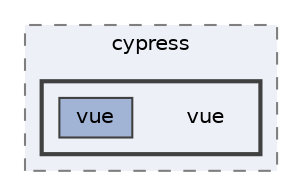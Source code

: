 digraph "C:/Users/arisc/OneDrive/Documents/GitHub/FINAL/EcoEats-Project/node_modules/cypress/vue"
{
 // LATEX_PDF_SIZE
  bgcolor="transparent";
  edge [fontname=Helvetica,fontsize=10,labelfontname=Helvetica,labelfontsize=10];
  node [fontname=Helvetica,fontsize=10,shape=box,height=0.2,width=0.4];
  compound=true
  subgraph clusterdir_d30dfff7052ec0a380fc90e430066eef {
    graph [ bgcolor="#edf0f7", pencolor="grey50", label="cypress", fontname=Helvetica,fontsize=10 style="filled,dashed", URL="dir_d30dfff7052ec0a380fc90e430066eef.html",tooltip=""]
  subgraph clusterdir_e51163bd91f6da70b71a41795d40717d {
    graph [ bgcolor="#edf0f7", pencolor="grey25", label="", fontname=Helvetica,fontsize=10 style="filled,bold", URL="dir_e51163bd91f6da70b71a41795d40717d.html",tooltip=""]
    dir_e51163bd91f6da70b71a41795d40717d [shape=plaintext, label="vue"];
  dir_fd6f6fab7f4121b201071088ab016168 [label="vue", fillcolor="#a2b4d6", color="grey25", style="filled", URL="dir_fd6f6fab7f4121b201071088ab016168.html",tooltip=""];
  }
  }
}

